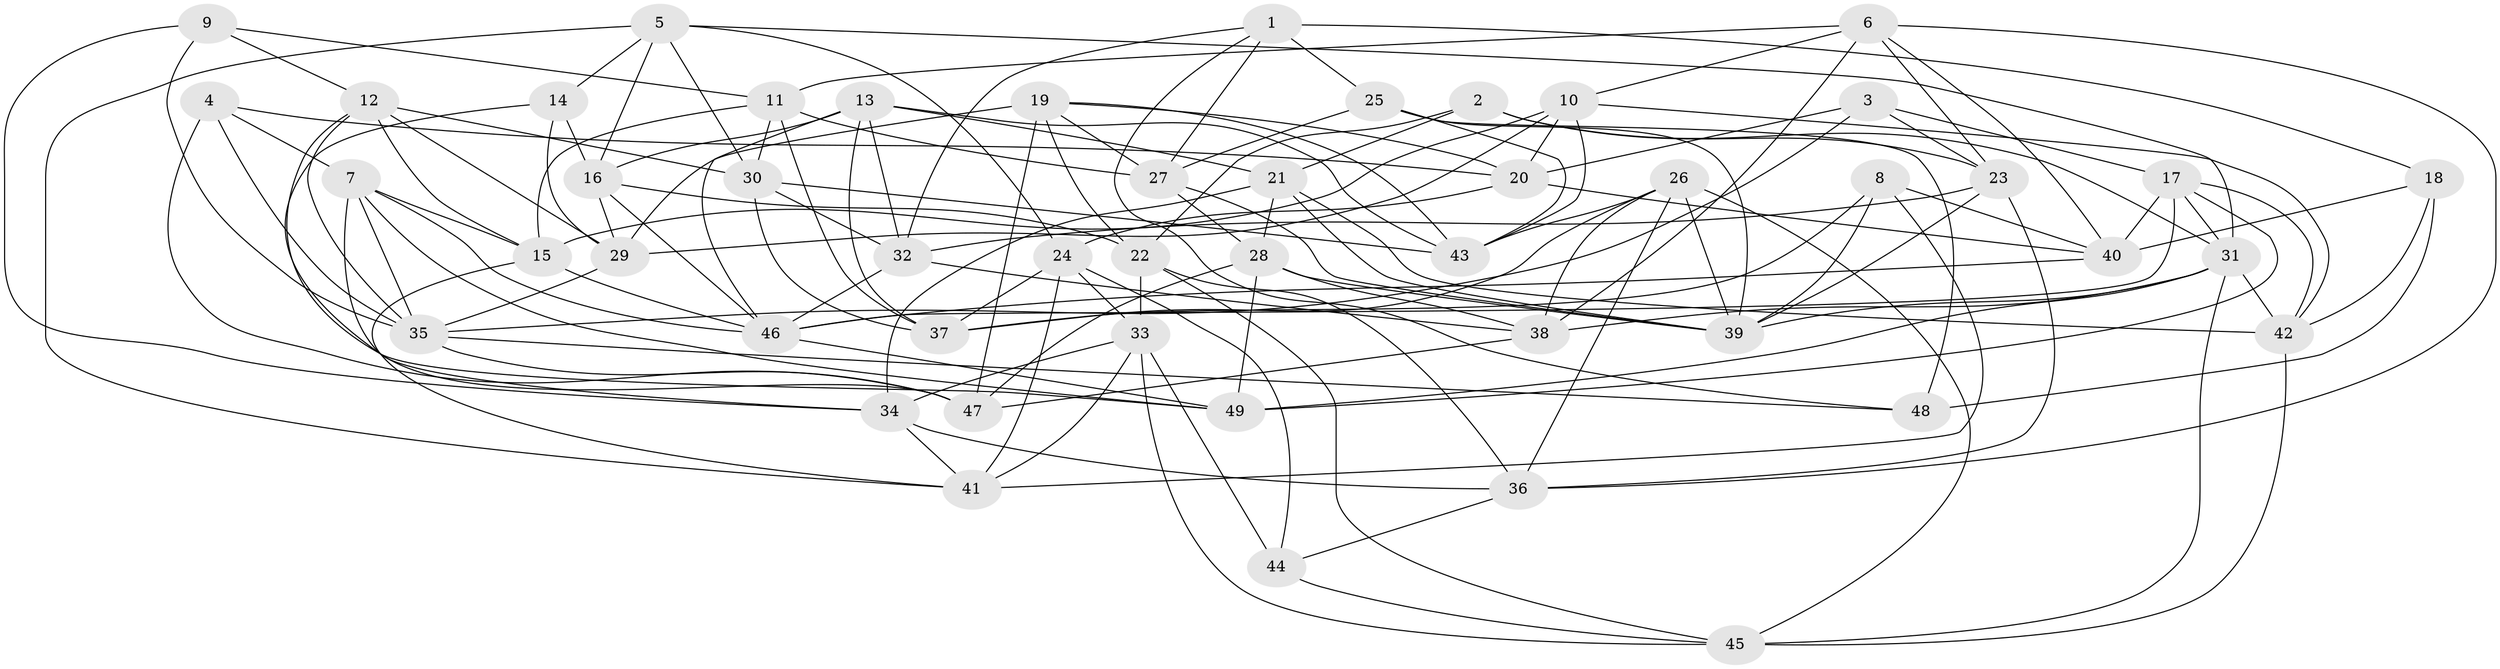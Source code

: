 // original degree distribution, {4: 1.0}
// Generated by graph-tools (version 1.1) at 2025/50/03/09/25 03:50:46]
// undirected, 49 vertices, 141 edges
graph export_dot {
graph [start="1"]
  node [color=gray90,style=filled];
  1;
  2;
  3;
  4;
  5;
  6;
  7;
  8;
  9;
  10;
  11;
  12;
  13;
  14;
  15;
  16;
  17;
  18;
  19;
  20;
  21;
  22;
  23;
  24;
  25;
  26;
  27;
  28;
  29;
  30;
  31;
  32;
  33;
  34;
  35;
  36;
  37;
  38;
  39;
  40;
  41;
  42;
  43;
  44;
  45;
  46;
  47;
  48;
  49;
  1 -- 18 [weight=1.0];
  1 -- 25 [weight=2.0];
  1 -- 27 [weight=1.0];
  1 -- 32 [weight=1.0];
  1 -- 48 [weight=1.0];
  2 -- 21 [weight=1.0];
  2 -- 22 [weight=1.0];
  2 -- 23 [weight=1.0];
  2 -- 31 [weight=1.0];
  3 -- 17 [weight=1.0];
  3 -- 20 [weight=1.0];
  3 -- 23 [weight=1.0];
  3 -- 35 [weight=1.0];
  4 -- 7 [weight=1.0];
  4 -- 20 [weight=1.0];
  4 -- 35 [weight=1.0];
  4 -- 47 [weight=1.0];
  5 -- 14 [weight=1.0];
  5 -- 16 [weight=1.0];
  5 -- 24 [weight=1.0];
  5 -- 30 [weight=1.0];
  5 -- 31 [weight=1.0];
  5 -- 41 [weight=1.0];
  6 -- 10 [weight=1.0];
  6 -- 11 [weight=1.0];
  6 -- 23 [weight=1.0];
  6 -- 36 [weight=1.0];
  6 -- 38 [weight=1.0];
  6 -- 40 [weight=1.0];
  7 -- 15 [weight=1.0];
  7 -- 34 [weight=1.0];
  7 -- 35 [weight=1.0];
  7 -- 46 [weight=1.0];
  7 -- 49 [weight=1.0];
  8 -- 37 [weight=1.0];
  8 -- 39 [weight=1.0];
  8 -- 40 [weight=1.0];
  8 -- 41 [weight=1.0];
  9 -- 11 [weight=1.0];
  9 -- 12 [weight=1.0];
  9 -- 34 [weight=1.0];
  9 -- 35 [weight=1.0];
  10 -- 15 [weight=1.0];
  10 -- 20 [weight=1.0];
  10 -- 29 [weight=1.0];
  10 -- 42 [weight=1.0];
  10 -- 43 [weight=1.0];
  11 -- 15 [weight=1.0];
  11 -- 27 [weight=1.0];
  11 -- 30 [weight=1.0];
  11 -- 37 [weight=1.0];
  12 -- 15 [weight=1.0];
  12 -- 29 [weight=1.0];
  12 -- 30 [weight=1.0];
  12 -- 35 [weight=1.0];
  12 -- 49 [weight=1.0];
  13 -- 16 [weight=1.0];
  13 -- 21 [weight=1.0];
  13 -- 32 [weight=1.0];
  13 -- 37 [weight=1.0];
  13 -- 43 [weight=1.0];
  13 -- 46 [weight=1.0];
  14 -- 16 [weight=1.0];
  14 -- 29 [weight=1.0];
  14 -- 47 [weight=1.0];
  15 -- 41 [weight=1.0];
  15 -- 46 [weight=1.0];
  16 -- 22 [weight=1.0];
  16 -- 29 [weight=1.0];
  16 -- 46 [weight=1.0];
  17 -- 31 [weight=1.0];
  17 -- 40 [weight=1.0];
  17 -- 42 [weight=1.0];
  17 -- 46 [weight=1.0];
  17 -- 49 [weight=1.0];
  18 -- 40 [weight=1.0];
  18 -- 42 [weight=1.0];
  18 -- 48 [weight=3.0];
  19 -- 20 [weight=1.0];
  19 -- 22 [weight=1.0];
  19 -- 27 [weight=1.0];
  19 -- 29 [weight=1.0];
  19 -- 43 [weight=1.0];
  19 -- 47 [weight=1.0];
  20 -- 24 [weight=1.0];
  20 -- 40 [weight=1.0];
  21 -- 28 [weight=1.0];
  21 -- 34 [weight=1.0];
  21 -- 39 [weight=1.0];
  21 -- 42 [weight=1.0];
  22 -- 33 [weight=1.0];
  22 -- 36 [weight=1.0];
  22 -- 45 [weight=1.0];
  23 -- 32 [weight=1.0];
  23 -- 36 [weight=1.0];
  23 -- 39 [weight=1.0];
  24 -- 33 [weight=1.0];
  24 -- 37 [weight=1.0];
  24 -- 41 [weight=1.0];
  24 -- 44 [weight=1.0];
  25 -- 27 [weight=1.0];
  25 -- 39 [weight=1.0];
  25 -- 43 [weight=1.0];
  25 -- 48 [weight=1.0];
  26 -- 36 [weight=1.0];
  26 -- 37 [weight=1.0];
  26 -- 38 [weight=1.0];
  26 -- 39 [weight=1.0];
  26 -- 43 [weight=1.0];
  26 -- 45 [weight=1.0];
  27 -- 28 [weight=1.0];
  27 -- 39 [weight=1.0];
  28 -- 38 [weight=1.0];
  28 -- 39 [weight=1.0];
  28 -- 47 [weight=1.0];
  28 -- 49 [weight=1.0];
  29 -- 35 [weight=1.0];
  30 -- 32 [weight=1.0];
  30 -- 37 [weight=1.0];
  30 -- 43 [weight=1.0];
  31 -- 38 [weight=1.0];
  31 -- 39 [weight=1.0];
  31 -- 42 [weight=1.0];
  31 -- 45 [weight=1.0];
  31 -- 49 [weight=1.0];
  32 -- 38 [weight=1.0];
  32 -- 46 [weight=1.0];
  33 -- 34 [weight=1.0];
  33 -- 41 [weight=1.0];
  33 -- 44 [weight=1.0];
  33 -- 45 [weight=1.0];
  34 -- 36 [weight=1.0];
  34 -- 41 [weight=1.0];
  35 -- 47 [weight=1.0];
  35 -- 48 [weight=1.0];
  36 -- 44 [weight=1.0];
  38 -- 47 [weight=1.0];
  40 -- 46 [weight=1.0];
  42 -- 45 [weight=1.0];
  44 -- 45 [weight=1.0];
  46 -- 49 [weight=1.0];
}
